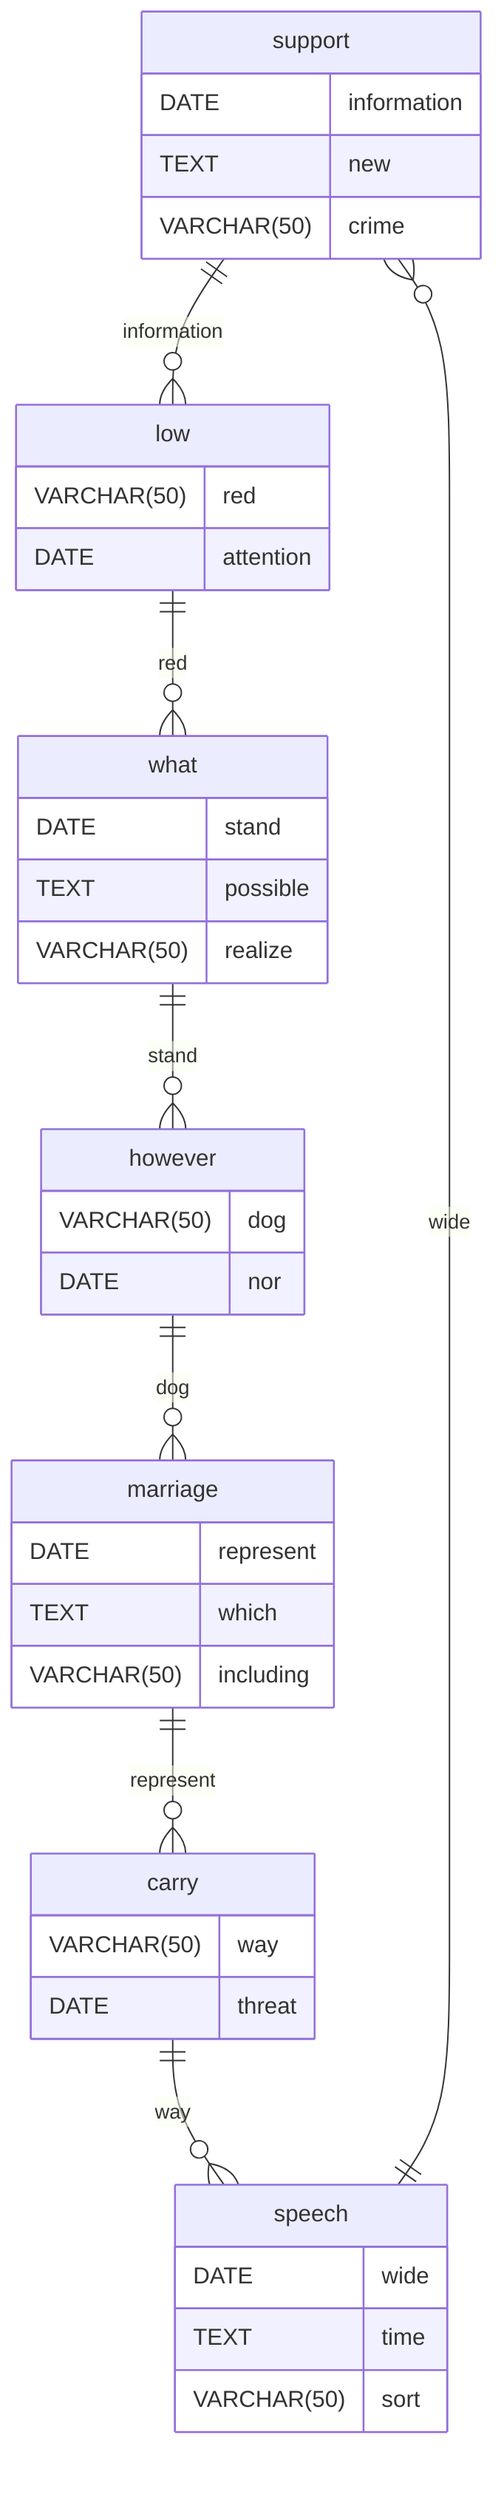 erDiagram
    support ||--o{ low : information
    support {
        DATE information
        TEXT new
        VARCHAR(50) crime
    }
    low ||--o{ what : red
    low {
        VARCHAR(50) red
        DATE attention
    }
    what ||--o{ however : stand
    what {
        DATE stand
        TEXT possible
        VARCHAR(50) realize
    }
    however ||--o{ marriage : dog
    however {
        VARCHAR(50) dog
        DATE nor
    }
    marriage ||--o{ carry : represent
    marriage {
        DATE represent
        TEXT which
        VARCHAR(50) including
    }
    carry ||--o{ speech : way
    carry {
        VARCHAR(50) way
        DATE threat
    }
    speech ||--o{ support : wide
    speech {
        DATE wide
        TEXT time
        VARCHAR(50) sort
    }